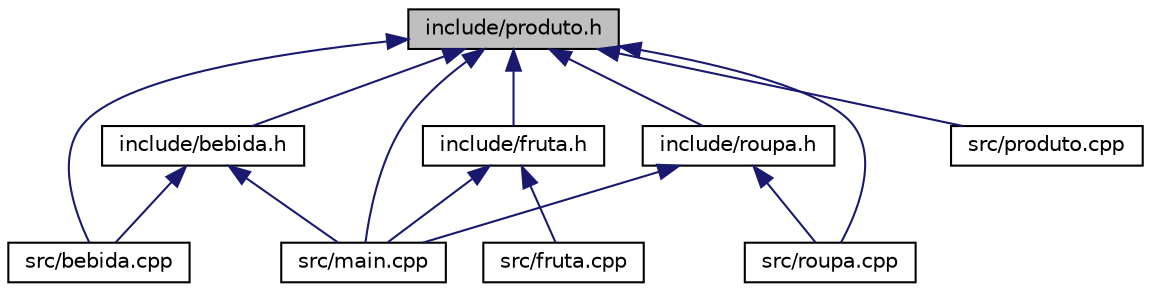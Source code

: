 digraph "include/produto.h"
{
  edge [fontname="Helvetica",fontsize="10",labelfontname="Helvetica",labelfontsize="10"];
  node [fontname="Helvetica",fontsize="10",shape=record];
  Node1 [label="include/produto.h",height=0.2,width=0.4,color="black", fillcolor="grey75", style="filled", fontcolor="black"];
  Node1 -> Node2 [dir="back",color="midnightblue",fontsize="10",style="solid",fontname="Helvetica"];
  Node2 [label="include/bebida.h",height=0.2,width=0.4,color="black", fillcolor="white", style="filled",URL="$bebida_8h.html",tooltip="Classe responsável por gerenciar os produtos dos tipos bebidas. "];
  Node2 -> Node3 [dir="back",color="midnightblue",fontsize="10",style="solid",fontname="Helvetica"];
  Node3 [label="src/bebida.cpp",height=0.2,width=0.4,color="black", fillcolor="white", style="filled",URL="$bebida_8cpp.html",tooltip="Responsável por gerenciar os produtos dos tipos bebidas. "];
  Node2 -> Node4 [dir="back",color="midnightblue",fontsize="10",style="solid",fontname="Helvetica"];
  Node4 [label="src/main.cpp",height=0.2,width=0.4,color="black", fillcolor="white", style="filled",URL="$main_8cpp.html",tooltip="Arquivo Inicial. "];
  Node1 -> Node5 [dir="back",color="midnightblue",fontsize="10",style="solid",fontname="Helvetica"];
  Node5 [label="include/fruta.h",height=0.2,width=0.4,color="black", fillcolor="white", style="filled",URL="$fruta_8h.html",tooltip="Classe responsável por gerenciar os produtos dos tipos frutas. "];
  Node5 -> Node6 [dir="back",color="midnightblue",fontsize="10",style="solid",fontname="Helvetica"];
  Node6 [label="src/fruta.cpp",height=0.2,width=0.4,color="black", fillcolor="white", style="filled",URL="$fruta_8cpp.html",tooltip="Responsável por gerenciar os produtos dos tipos frutas. "];
  Node5 -> Node4 [dir="back",color="midnightblue",fontsize="10",style="solid",fontname="Helvetica"];
  Node1 -> Node7 [dir="back",color="midnightblue",fontsize="10",style="solid",fontname="Helvetica"];
  Node7 [label="include/roupa.h",height=0.2,width=0.4,color="black", fillcolor="white", style="filled",URL="$roupa_8h.html",tooltip="Classe responsável por gerenciar os produtos dos tipos roupas. "];
  Node7 -> Node4 [dir="back",color="midnightblue",fontsize="10",style="solid",fontname="Helvetica"];
  Node7 -> Node8 [dir="back",color="midnightblue",fontsize="10",style="solid",fontname="Helvetica"];
  Node8 [label="src/roupa.cpp",height=0.2,width=0.4,color="black", fillcolor="white", style="filled",URL="$roupa_8cpp.html",tooltip="Responsável por gerenciar os produtos dos tipos roupas. "];
  Node1 -> Node3 [dir="back",color="midnightblue",fontsize="10",style="solid",fontname="Helvetica"];
  Node1 -> Node4 [dir="back",color="midnightblue",fontsize="10",style="solid",fontname="Helvetica"];
  Node1 -> Node9 [dir="back",color="midnightblue",fontsize="10",style="solid",fontname="Helvetica"];
  Node9 [label="src/produto.cpp",height=0.2,width=0.4,color="black", fillcolor="white", style="filled",URL="$produto_8cpp.html",tooltip="Responsável por gerênciar os produtos. "];
  Node1 -> Node8 [dir="back",color="midnightblue",fontsize="10",style="solid",fontname="Helvetica"];
}
